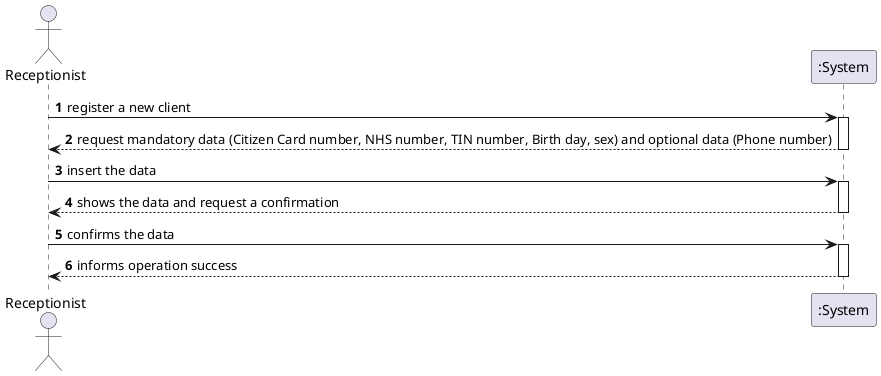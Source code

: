 @startuml
'https://plantuml.com/sequence-diagram

autonumber

actor "Receptionist" as RECEP

participant ":System" as SYSTEM

RECEP -> SYSTEM : register a new client
activate SYSTEM
SYSTEM --> RECEP : request mandatory data (Citizen Card number, NHS number, TIN number, Birth day, sex) and optional data (Phone number)
deactivate SYSTEM

RECEP -> SYSTEM : insert the data
activate SYSTEM
SYSTEM --> RECEP : shows the data and request a confirmation
deactivate SYSTEM

RECEP -> SYSTEM : confirms the data
activate SYSTEM
SYSTEM --> RECEP : informs operation success
deactivate SYSTEM

@enduml